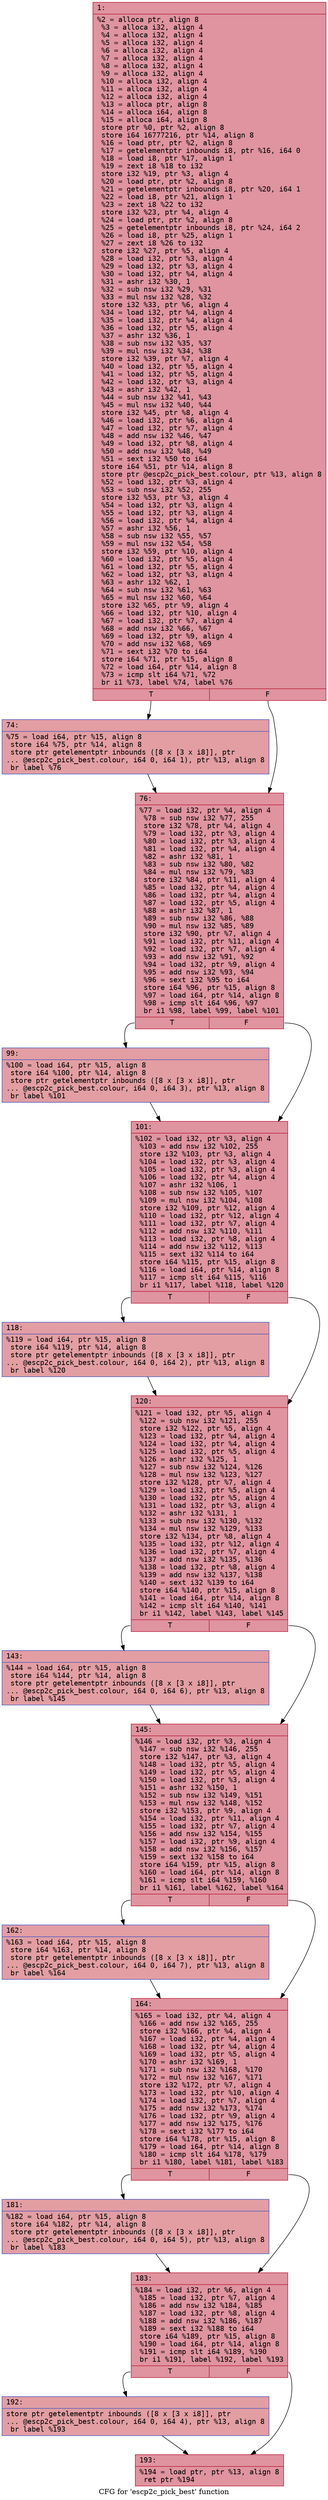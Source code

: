digraph "CFG for 'escp2c_pick_best' function" {
	label="CFG for 'escp2c_pick_best' function";

	Node0x6000022d7890 [shape=record,color="#b70d28ff", style=filled, fillcolor="#b70d2870" fontname="Courier",label="{1:\l|  %2 = alloca ptr, align 8\l  %3 = alloca i32, align 4\l  %4 = alloca i32, align 4\l  %5 = alloca i32, align 4\l  %6 = alloca i32, align 4\l  %7 = alloca i32, align 4\l  %8 = alloca i32, align 4\l  %9 = alloca i32, align 4\l  %10 = alloca i32, align 4\l  %11 = alloca i32, align 4\l  %12 = alloca i32, align 4\l  %13 = alloca ptr, align 8\l  %14 = alloca i64, align 8\l  %15 = alloca i64, align 8\l  store ptr %0, ptr %2, align 8\l  store i64 16777216, ptr %14, align 8\l  %16 = load ptr, ptr %2, align 8\l  %17 = getelementptr inbounds i8, ptr %16, i64 0\l  %18 = load i8, ptr %17, align 1\l  %19 = zext i8 %18 to i32\l  store i32 %19, ptr %3, align 4\l  %20 = load ptr, ptr %2, align 8\l  %21 = getelementptr inbounds i8, ptr %20, i64 1\l  %22 = load i8, ptr %21, align 1\l  %23 = zext i8 %22 to i32\l  store i32 %23, ptr %4, align 4\l  %24 = load ptr, ptr %2, align 8\l  %25 = getelementptr inbounds i8, ptr %24, i64 2\l  %26 = load i8, ptr %25, align 1\l  %27 = zext i8 %26 to i32\l  store i32 %27, ptr %5, align 4\l  %28 = load i32, ptr %3, align 4\l  %29 = load i32, ptr %3, align 4\l  %30 = load i32, ptr %4, align 4\l  %31 = ashr i32 %30, 1\l  %32 = sub nsw i32 %29, %31\l  %33 = mul nsw i32 %28, %32\l  store i32 %33, ptr %6, align 4\l  %34 = load i32, ptr %4, align 4\l  %35 = load i32, ptr %4, align 4\l  %36 = load i32, ptr %5, align 4\l  %37 = ashr i32 %36, 1\l  %38 = sub nsw i32 %35, %37\l  %39 = mul nsw i32 %34, %38\l  store i32 %39, ptr %7, align 4\l  %40 = load i32, ptr %5, align 4\l  %41 = load i32, ptr %5, align 4\l  %42 = load i32, ptr %3, align 4\l  %43 = ashr i32 %42, 1\l  %44 = sub nsw i32 %41, %43\l  %45 = mul nsw i32 %40, %44\l  store i32 %45, ptr %8, align 4\l  %46 = load i32, ptr %6, align 4\l  %47 = load i32, ptr %7, align 4\l  %48 = add nsw i32 %46, %47\l  %49 = load i32, ptr %8, align 4\l  %50 = add nsw i32 %48, %49\l  %51 = sext i32 %50 to i64\l  store i64 %51, ptr %14, align 8\l  store ptr @escp2c_pick_best.colour, ptr %13, align 8\l  %52 = load i32, ptr %3, align 4\l  %53 = sub nsw i32 %52, 255\l  store i32 %53, ptr %3, align 4\l  %54 = load i32, ptr %3, align 4\l  %55 = load i32, ptr %3, align 4\l  %56 = load i32, ptr %4, align 4\l  %57 = ashr i32 %56, 1\l  %58 = sub nsw i32 %55, %57\l  %59 = mul nsw i32 %54, %58\l  store i32 %59, ptr %10, align 4\l  %60 = load i32, ptr %5, align 4\l  %61 = load i32, ptr %5, align 4\l  %62 = load i32, ptr %3, align 4\l  %63 = ashr i32 %62, 1\l  %64 = sub nsw i32 %61, %63\l  %65 = mul nsw i32 %60, %64\l  store i32 %65, ptr %9, align 4\l  %66 = load i32, ptr %10, align 4\l  %67 = load i32, ptr %7, align 4\l  %68 = add nsw i32 %66, %67\l  %69 = load i32, ptr %9, align 4\l  %70 = add nsw i32 %68, %69\l  %71 = sext i32 %70 to i64\l  store i64 %71, ptr %15, align 8\l  %72 = load i64, ptr %14, align 8\l  %73 = icmp slt i64 %71, %72\l  br i1 %73, label %74, label %76\l|{<s0>T|<s1>F}}"];
	Node0x6000022d7890:s0 -> Node0x6000022d78e0[tooltip="1 -> 74\nProbability 50.00%" ];
	Node0x6000022d7890:s1 -> Node0x6000022d7930[tooltip="1 -> 76\nProbability 50.00%" ];
	Node0x6000022d78e0 [shape=record,color="#3d50c3ff", style=filled, fillcolor="#be242e70" fontname="Courier",label="{74:\l|  %75 = load i64, ptr %15, align 8\l  store i64 %75, ptr %14, align 8\l  store ptr getelementptr inbounds ([8 x [3 x i8]], ptr\l... @escp2c_pick_best.colour, i64 0, i64 1), ptr %13, align 8\l  br label %76\l}"];
	Node0x6000022d78e0 -> Node0x6000022d7930[tooltip="74 -> 76\nProbability 100.00%" ];
	Node0x6000022d7930 [shape=record,color="#b70d28ff", style=filled, fillcolor="#b70d2870" fontname="Courier",label="{76:\l|  %77 = load i32, ptr %4, align 4\l  %78 = sub nsw i32 %77, 255\l  store i32 %78, ptr %4, align 4\l  %79 = load i32, ptr %3, align 4\l  %80 = load i32, ptr %3, align 4\l  %81 = load i32, ptr %4, align 4\l  %82 = ashr i32 %81, 1\l  %83 = sub nsw i32 %80, %82\l  %84 = mul nsw i32 %79, %83\l  store i32 %84, ptr %11, align 4\l  %85 = load i32, ptr %4, align 4\l  %86 = load i32, ptr %4, align 4\l  %87 = load i32, ptr %5, align 4\l  %88 = ashr i32 %87, 1\l  %89 = sub nsw i32 %86, %88\l  %90 = mul nsw i32 %85, %89\l  store i32 %90, ptr %7, align 4\l  %91 = load i32, ptr %11, align 4\l  %92 = load i32, ptr %7, align 4\l  %93 = add nsw i32 %91, %92\l  %94 = load i32, ptr %9, align 4\l  %95 = add nsw i32 %93, %94\l  %96 = sext i32 %95 to i64\l  store i64 %96, ptr %15, align 8\l  %97 = load i64, ptr %14, align 8\l  %98 = icmp slt i64 %96, %97\l  br i1 %98, label %99, label %101\l|{<s0>T|<s1>F}}"];
	Node0x6000022d7930:s0 -> Node0x6000022d7980[tooltip="76 -> 99\nProbability 50.00%" ];
	Node0x6000022d7930:s1 -> Node0x6000022d79d0[tooltip="76 -> 101\nProbability 50.00%" ];
	Node0x6000022d7980 [shape=record,color="#3d50c3ff", style=filled, fillcolor="#be242e70" fontname="Courier",label="{99:\l|  %100 = load i64, ptr %15, align 8\l  store i64 %100, ptr %14, align 8\l  store ptr getelementptr inbounds ([8 x [3 x i8]], ptr\l... @escp2c_pick_best.colour, i64 0, i64 3), ptr %13, align 8\l  br label %101\l}"];
	Node0x6000022d7980 -> Node0x6000022d79d0[tooltip="99 -> 101\nProbability 100.00%" ];
	Node0x6000022d79d0 [shape=record,color="#b70d28ff", style=filled, fillcolor="#b70d2870" fontname="Courier",label="{101:\l|  %102 = load i32, ptr %3, align 4\l  %103 = add nsw i32 %102, 255\l  store i32 %103, ptr %3, align 4\l  %104 = load i32, ptr %3, align 4\l  %105 = load i32, ptr %3, align 4\l  %106 = load i32, ptr %4, align 4\l  %107 = ashr i32 %106, 1\l  %108 = sub nsw i32 %105, %107\l  %109 = mul nsw i32 %104, %108\l  store i32 %109, ptr %12, align 4\l  %110 = load i32, ptr %12, align 4\l  %111 = load i32, ptr %7, align 4\l  %112 = add nsw i32 %110, %111\l  %113 = load i32, ptr %8, align 4\l  %114 = add nsw i32 %112, %113\l  %115 = sext i32 %114 to i64\l  store i64 %115, ptr %15, align 8\l  %116 = load i64, ptr %14, align 8\l  %117 = icmp slt i64 %115, %116\l  br i1 %117, label %118, label %120\l|{<s0>T|<s1>F}}"];
	Node0x6000022d79d0:s0 -> Node0x6000022d7a20[tooltip="101 -> 118\nProbability 50.00%" ];
	Node0x6000022d79d0:s1 -> Node0x6000022d7a70[tooltip="101 -> 120\nProbability 50.00%" ];
	Node0x6000022d7a20 [shape=record,color="#3d50c3ff", style=filled, fillcolor="#be242e70" fontname="Courier",label="{118:\l|  %119 = load i64, ptr %15, align 8\l  store i64 %119, ptr %14, align 8\l  store ptr getelementptr inbounds ([8 x [3 x i8]], ptr\l... @escp2c_pick_best.colour, i64 0, i64 2), ptr %13, align 8\l  br label %120\l}"];
	Node0x6000022d7a20 -> Node0x6000022d7a70[tooltip="118 -> 120\nProbability 100.00%" ];
	Node0x6000022d7a70 [shape=record,color="#b70d28ff", style=filled, fillcolor="#b70d2870" fontname="Courier",label="{120:\l|  %121 = load i32, ptr %5, align 4\l  %122 = sub nsw i32 %121, 255\l  store i32 %122, ptr %5, align 4\l  %123 = load i32, ptr %4, align 4\l  %124 = load i32, ptr %4, align 4\l  %125 = load i32, ptr %5, align 4\l  %126 = ashr i32 %125, 1\l  %127 = sub nsw i32 %124, %126\l  %128 = mul nsw i32 %123, %127\l  store i32 %128, ptr %7, align 4\l  %129 = load i32, ptr %5, align 4\l  %130 = load i32, ptr %5, align 4\l  %131 = load i32, ptr %3, align 4\l  %132 = ashr i32 %131, 1\l  %133 = sub nsw i32 %130, %132\l  %134 = mul nsw i32 %129, %133\l  store i32 %134, ptr %8, align 4\l  %135 = load i32, ptr %12, align 4\l  %136 = load i32, ptr %7, align 4\l  %137 = add nsw i32 %135, %136\l  %138 = load i32, ptr %8, align 4\l  %139 = add nsw i32 %137, %138\l  %140 = sext i32 %139 to i64\l  store i64 %140, ptr %15, align 8\l  %141 = load i64, ptr %14, align 8\l  %142 = icmp slt i64 %140, %141\l  br i1 %142, label %143, label %145\l|{<s0>T|<s1>F}}"];
	Node0x6000022d7a70:s0 -> Node0x6000022d7ac0[tooltip="120 -> 143\nProbability 50.00%" ];
	Node0x6000022d7a70:s1 -> Node0x6000022d7b10[tooltip="120 -> 145\nProbability 50.00%" ];
	Node0x6000022d7ac0 [shape=record,color="#3d50c3ff", style=filled, fillcolor="#be242e70" fontname="Courier",label="{143:\l|  %144 = load i64, ptr %15, align 8\l  store i64 %144, ptr %14, align 8\l  store ptr getelementptr inbounds ([8 x [3 x i8]], ptr\l... @escp2c_pick_best.colour, i64 0, i64 6), ptr %13, align 8\l  br label %145\l}"];
	Node0x6000022d7ac0 -> Node0x6000022d7b10[tooltip="143 -> 145\nProbability 100.00%" ];
	Node0x6000022d7b10 [shape=record,color="#b70d28ff", style=filled, fillcolor="#b70d2870" fontname="Courier",label="{145:\l|  %146 = load i32, ptr %3, align 4\l  %147 = sub nsw i32 %146, 255\l  store i32 %147, ptr %3, align 4\l  %148 = load i32, ptr %5, align 4\l  %149 = load i32, ptr %5, align 4\l  %150 = load i32, ptr %3, align 4\l  %151 = ashr i32 %150, 1\l  %152 = sub nsw i32 %149, %151\l  %153 = mul nsw i32 %148, %152\l  store i32 %153, ptr %9, align 4\l  %154 = load i32, ptr %11, align 4\l  %155 = load i32, ptr %7, align 4\l  %156 = add nsw i32 %154, %155\l  %157 = load i32, ptr %9, align 4\l  %158 = add nsw i32 %156, %157\l  %159 = sext i32 %158 to i64\l  store i64 %159, ptr %15, align 8\l  %160 = load i64, ptr %14, align 8\l  %161 = icmp slt i64 %159, %160\l  br i1 %161, label %162, label %164\l|{<s0>T|<s1>F}}"];
	Node0x6000022d7b10:s0 -> Node0x6000022d7b60[tooltip="145 -> 162\nProbability 50.00%" ];
	Node0x6000022d7b10:s1 -> Node0x6000022d7bb0[tooltip="145 -> 164\nProbability 50.00%" ];
	Node0x6000022d7b60 [shape=record,color="#3d50c3ff", style=filled, fillcolor="#be242e70" fontname="Courier",label="{162:\l|  %163 = load i64, ptr %15, align 8\l  store i64 %163, ptr %14, align 8\l  store ptr getelementptr inbounds ([8 x [3 x i8]], ptr\l... @escp2c_pick_best.colour, i64 0, i64 7), ptr %13, align 8\l  br label %164\l}"];
	Node0x6000022d7b60 -> Node0x6000022d7bb0[tooltip="162 -> 164\nProbability 100.00%" ];
	Node0x6000022d7bb0 [shape=record,color="#b70d28ff", style=filled, fillcolor="#b70d2870" fontname="Courier",label="{164:\l|  %165 = load i32, ptr %4, align 4\l  %166 = add nsw i32 %165, 255\l  store i32 %166, ptr %4, align 4\l  %167 = load i32, ptr %4, align 4\l  %168 = load i32, ptr %4, align 4\l  %169 = load i32, ptr %5, align 4\l  %170 = ashr i32 %169, 1\l  %171 = sub nsw i32 %168, %170\l  %172 = mul nsw i32 %167, %171\l  store i32 %172, ptr %7, align 4\l  %173 = load i32, ptr %10, align 4\l  %174 = load i32, ptr %7, align 4\l  %175 = add nsw i32 %173, %174\l  %176 = load i32, ptr %9, align 4\l  %177 = add nsw i32 %175, %176\l  %178 = sext i32 %177 to i64\l  store i64 %178, ptr %15, align 8\l  %179 = load i64, ptr %14, align 8\l  %180 = icmp slt i64 %178, %179\l  br i1 %180, label %181, label %183\l|{<s0>T|<s1>F}}"];
	Node0x6000022d7bb0:s0 -> Node0x6000022d7c00[tooltip="164 -> 181\nProbability 50.00%" ];
	Node0x6000022d7bb0:s1 -> Node0x6000022d7c50[tooltip="164 -> 183\nProbability 50.00%" ];
	Node0x6000022d7c00 [shape=record,color="#3d50c3ff", style=filled, fillcolor="#be242e70" fontname="Courier",label="{181:\l|  %182 = load i64, ptr %15, align 8\l  store i64 %182, ptr %14, align 8\l  store ptr getelementptr inbounds ([8 x [3 x i8]], ptr\l... @escp2c_pick_best.colour, i64 0, i64 5), ptr %13, align 8\l  br label %183\l}"];
	Node0x6000022d7c00 -> Node0x6000022d7c50[tooltip="181 -> 183\nProbability 100.00%" ];
	Node0x6000022d7c50 [shape=record,color="#b70d28ff", style=filled, fillcolor="#b70d2870" fontname="Courier",label="{183:\l|  %184 = load i32, ptr %6, align 4\l  %185 = load i32, ptr %7, align 4\l  %186 = add nsw i32 %184, %185\l  %187 = load i32, ptr %8, align 4\l  %188 = add nsw i32 %186, %187\l  %189 = sext i32 %188 to i64\l  store i64 %189, ptr %15, align 8\l  %190 = load i64, ptr %14, align 8\l  %191 = icmp slt i64 %189, %190\l  br i1 %191, label %192, label %193\l|{<s0>T|<s1>F}}"];
	Node0x6000022d7c50:s0 -> Node0x6000022d7ca0[tooltip="183 -> 192\nProbability 50.00%" ];
	Node0x6000022d7c50:s1 -> Node0x6000022d7cf0[tooltip="183 -> 193\nProbability 50.00%" ];
	Node0x6000022d7ca0 [shape=record,color="#3d50c3ff", style=filled, fillcolor="#be242e70" fontname="Courier",label="{192:\l|  store ptr getelementptr inbounds ([8 x [3 x i8]], ptr\l... @escp2c_pick_best.colour, i64 0, i64 4), ptr %13, align 8\l  br label %193\l}"];
	Node0x6000022d7ca0 -> Node0x6000022d7cf0[tooltip="192 -> 193\nProbability 100.00%" ];
	Node0x6000022d7cf0 [shape=record,color="#b70d28ff", style=filled, fillcolor="#b70d2870" fontname="Courier",label="{193:\l|  %194 = load ptr, ptr %13, align 8\l  ret ptr %194\l}"];
}
